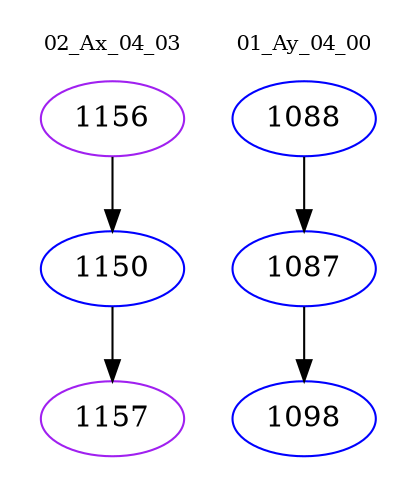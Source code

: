 digraph{
subgraph cluster_0 {
color = white
label = "02_Ax_04_03";
fontsize=10;
T0_1156 [label="1156", color="purple"]
T0_1156 -> T0_1150 [color="black"]
T0_1150 [label="1150", color="blue"]
T0_1150 -> T0_1157 [color="black"]
T0_1157 [label="1157", color="purple"]
}
subgraph cluster_1 {
color = white
label = "01_Ay_04_00";
fontsize=10;
T1_1088 [label="1088", color="blue"]
T1_1088 -> T1_1087 [color="black"]
T1_1087 [label="1087", color="blue"]
T1_1087 -> T1_1098 [color="black"]
T1_1098 [label="1098", color="blue"]
}
}
